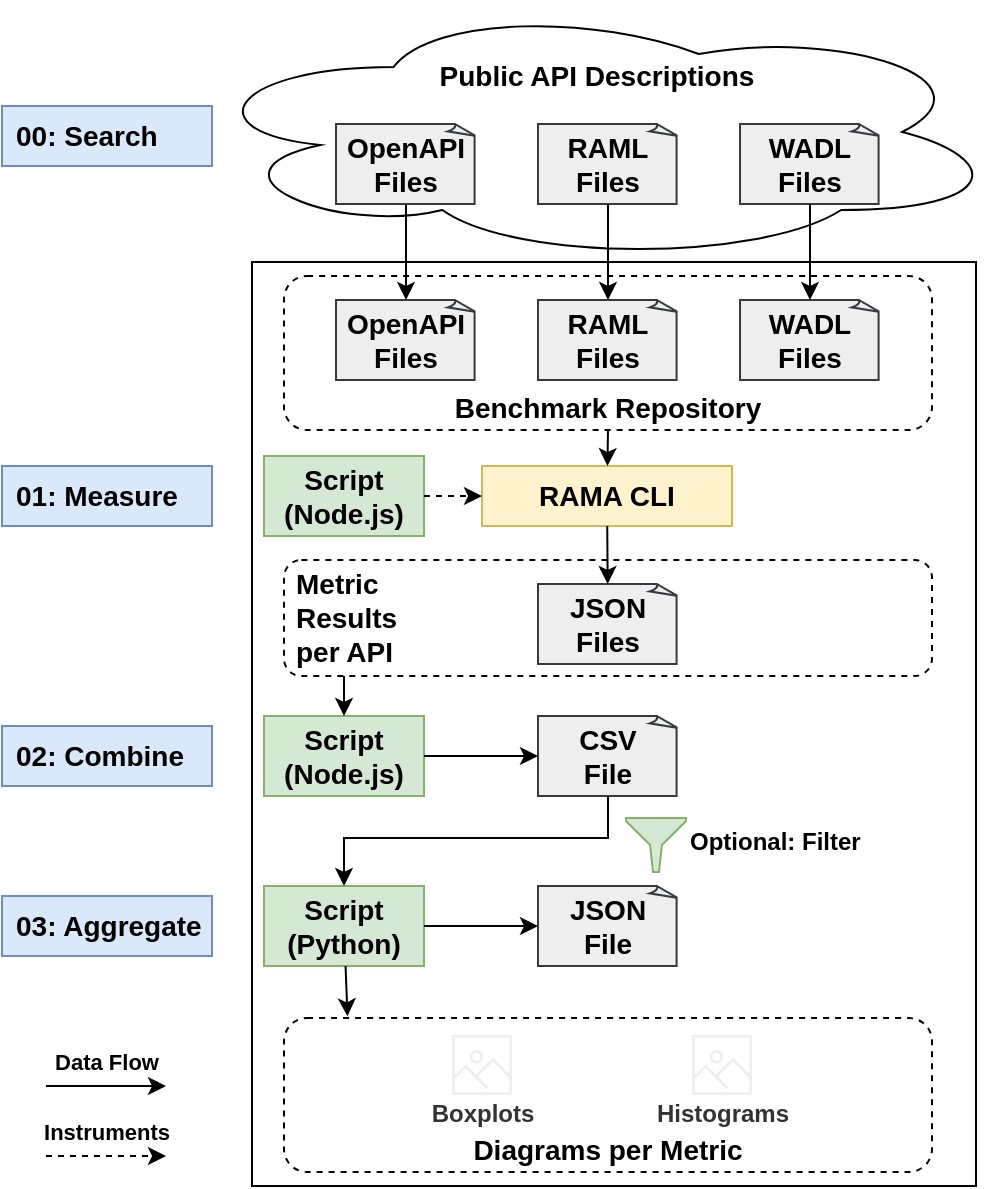 <mxfile version="12.4.2" type="device" pages="1"><diagram id="nR08aBF_8X29XFwnHsQa" name="Page-1"><mxGraphModel dx="1422" dy="846" grid="1" gridSize="10" guides="1" tooltips="1" connect="1" arrows="1" fold="1" page="1" pageScale="1" pageWidth="827" pageHeight="1169" math="0" shadow="0"><root><mxCell id="0"/><mxCell id="1" parent="0"/><mxCell id="19kTEf4CQQbV0wNpPQFs-9" value="&lt;b style=&quot;font-size: 14px;&quot;&gt;&lt;font style=&quot;font-size: 14px;&quot;&gt;Public API Descriptions&lt;/font&gt;&lt;/b&gt;" style="ellipse;shape=cloud;whiteSpace=wrap;html=1;rotation=0;verticalAlign=top;spacingTop=22;fontSize=14;" parent="1" vertex="1"><mxGeometry x="119" y="173" width="407" height="130" as="geometry"/></mxCell><mxCell id="g9fGr14iFngD2E7_xV4k-18" value="" style="rounded=0;whiteSpace=wrap;html=1;fontSize=14;verticalAlign=top;strokeColor=#000000;labelBorderColor=none;fontStyle=1" parent="1" vertex="1"><mxGeometry x="150" y="303" width="362" height="462" as="geometry"/></mxCell><mxCell id="g9fGr14iFngD2E7_xV4k-32" value="&lt;font style=&quot;font-size: 14px&quot;&gt;Benchmark Repository&lt;/font&gt;" style="rounded=1;whiteSpace=wrap;html=1;dashed=1;labelPosition=center;verticalLabelPosition=middle;align=center;verticalAlign=bottom;fontSize=14;fontStyle=1" parent="1" vertex="1"><mxGeometry x="166" y="310" width="324" height="77" as="geometry"/></mxCell><mxCell id="eQPoFbcavhC3pSA8EuiC-2" value="" style="rounded=0;orthogonalLoop=1;jettySize=auto;html=1;fontSize=14;fontStyle=1" parent="1" source="eQPoFbcavhC3pSA8EuiC-11" target="19kTEf4CQQbV0wNpPQFs-4" edge="1"><mxGeometry relative="1" as="geometry"><mxPoint x="118" y="115" as="sourcePoint"/><mxPoint x="239" y="280" as="targetPoint"/></mxGeometry></mxCell><mxCell id="eQPoFbcavhC3pSA8EuiC-11" value="OpenAPI Files" style="whiteSpace=wrap;html=1;shape=mxgraph.basic.document;fontSize=14;fontStyle=1;fillColor=#eeeeee;strokeColor=#36393d;" parent="1" vertex="1"><mxGeometry x="192" y="234" width="70" height="40" as="geometry"/></mxCell><mxCell id="38_0ulW3ow0ENz1I96El-4" value="RAMA CLI" style="rounded=0;whiteSpace=wrap;html=1;fontSize=14;fontStyle=1;fillColor=#fff2cc;strokeColor=#d6b656;" parent="1" vertex="1"><mxGeometry x="265" y="405" width="125" height="30" as="geometry"/></mxCell><mxCell id="19kTEf4CQQbV0wNpPQFs-1" value="RAML Files" style="whiteSpace=wrap;html=1;shape=mxgraph.basic.document;fontSize=14;fontStyle=1;fillColor=#eeeeee;strokeColor=#36393d;" parent="1" vertex="1"><mxGeometry x="293" y="234" width="70" height="40" as="geometry"/></mxCell><mxCell id="19kTEf4CQQbV0wNpPQFs-2" value="WADL Files" style="whiteSpace=wrap;html=1;shape=mxgraph.basic.document;fontSize=14;fontStyle=1;fillColor=#eeeeee;strokeColor=#36393d;" parent="1" vertex="1"><mxGeometry x="394" y="234" width="70" height="40" as="geometry"/></mxCell><mxCell id="19kTEf4CQQbV0wNpPQFs-3" value="00: Search" style="rounded=0;whiteSpace=wrap;html=1;fontSize=14;fontStyle=1;fillColor=#dae8fc;strokeColor=#6c8ebf;align=left;spacingLeft=5;" parent="1" vertex="1"><mxGeometry x="25" y="225" width="105" height="30" as="geometry"/></mxCell><mxCell id="19kTEf4CQQbV0wNpPQFs-4" value="OpenAPI Files" style="whiteSpace=wrap;html=1;shape=mxgraph.basic.document;fontSize=14;fontStyle=1;fillColor=#eeeeee;strokeColor=#36393d;" parent="1" vertex="1"><mxGeometry x="192" y="322" width="70" height="40" as="geometry"/></mxCell><mxCell id="19kTEf4CQQbV0wNpPQFs-5" value="RAML Files" style="whiteSpace=wrap;html=1;shape=mxgraph.basic.document;fontSize=14;fontStyle=1;fillColor=#eeeeee;strokeColor=#36393d;" parent="1" vertex="1"><mxGeometry x="293" y="322" width="70" height="40" as="geometry"/></mxCell><mxCell id="19kTEf4CQQbV0wNpPQFs-6" value="WADL Files" style="whiteSpace=wrap;html=1;shape=mxgraph.basic.document;fontSize=14;fontStyle=1;fillColor=#eeeeee;strokeColor=#36393d;" parent="1" vertex="1"><mxGeometry x="394" y="322" width="70" height="40" as="geometry"/></mxCell><mxCell id="19kTEf4CQQbV0wNpPQFs-7" value="" style="rounded=0;orthogonalLoop=1;jettySize=auto;html=1;fontSize=14;fontStyle=1" parent="1" source="19kTEf4CQQbV0wNpPQFs-1" target="19kTEf4CQQbV0wNpPQFs-5" edge="1"><mxGeometry relative="1" as="geometry"><mxPoint x="237" y="275" as="sourcePoint"/><mxPoint x="237" y="330" as="targetPoint"/></mxGeometry></mxCell><mxCell id="19kTEf4CQQbV0wNpPQFs-8" value="" style="rounded=0;orthogonalLoop=1;jettySize=auto;html=1;fontSize=14;fontStyle=1" parent="1" source="19kTEf4CQQbV0wNpPQFs-2" target="19kTEf4CQQbV0wNpPQFs-6" edge="1"><mxGeometry relative="1" as="geometry"><mxPoint x="247" y="285" as="sourcePoint"/><mxPoint x="247" y="340" as="targetPoint"/></mxGeometry></mxCell><mxCell id="19kTEf4CQQbV0wNpPQFs-10" value="01: Measure" style="rounded=0;whiteSpace=wrap;html=1;fontSize=14;fontStyle=1;fillColor=#dae8fc;strokeColor=#6c8ebf;align=left;spacingLeft=5;" parent="1" vertex="1"><mxGeometry x="25" y="405" width="105" height="30" as="geometry"/></mxCell><mxCell id="19kTEf4CQQbV0wNpPQFs-11" value="Script&lt;br&gt;(Node.js)" style="rounded=0;whiteSpace=wrap;html=1;fontSize=14;fontStyle=1;fillColor=#d5e8d4;strokeColor=#82b366;" parent="1" vertex="1"><mxGeometry x="156" y="400" width="80" height="40" as="geometry"/></mxCell><mxCell id="19kTEf4CQQbV0wNpPQFs-12" value="" style="rounded=0;orthogonalLoop=1;jettySize=auto;html=1;fontSize=14;fontStyle=1;exitX=0.5;exitY=1;exitDx=0;exitDy=0;" parent="1" source="g9fGr14iFngD2E7_xV4k-32" target="38_0ulW3ow0ENz1I96El-4" edge="1"><mxGeometry relative="1" as="geometry"><mxPoint x="439" y="269" as="sourcePoint"/><mxPoint x="439" y="337" as="targetPoint"/></mxGeometry></mxCell><mxCell id="19kTEf4CQQbV0wNpPQFs-13" value="" style="rounded=0;orthogonalLoop=1;jettySize=auto;html=1;fontSize=14;fontStyle=1;dashed=1;" parent="1" source="19kTEf4CQQbV0wNpPQFs-11" target="38_0ulW3ow0ENz1I96El-4" edge="1"><mxGeometry relative="1" as="geometry"><mxPoint x="338" y="405" as="sourcePoint"/><mxPoint x="338" y="440" as="targetPoint"/></mxGeometry></mxCell><mxCell id="19kTEf4CQQbV0wNpPQFs-14" value="02: Combine" style="rounded=0;whiteSpace=wrap;html=1;fontSize=14;fontStyle=1;fillColor=#dae8fc;strokeColor=#6c8ebf;align=left;spacingLeft=5;" parent="1" vertex="1"><mxGeometry x="25" y="535" width="105" height="30" as="geometry"/></mxCell><mxCell id="19kTEf4CQQbV0wNpPQFs-15" value="03: Aggregate" style="rounded=0;whiteSpace=wrap;html=1;fontSize=14;fontStyle=1;fillColor=#dae8fc;strokeColor=#6c8ebf;align=left;spacingLeft=5;" parent="1" vertex="1"><mxGeometry x="25" y="620" width="105" height="30" as="geometry"/></mxCell><mxCell id="19kTEf4CQQbV0wNpPQFs-16" value="Script&lt;br&gt;(Node.js)" style="rounded=0;whiteSpace=wrap;html=1;fontSize=14;fontStyle=1;fillColor=#d5e8d4;strokeColor=#82b366;" parent="1" vertex="1"><mxGeometry x="156" y="530" width="80" height="40" as="geometry"/></mxCell><mxCell id="19kTEf4CQQbV0wNpPQFs-17" value="&lt;font style=&quot;font-size: 14px&quot;&gt;Metric&lt;br&gt;Results&lt;br&gt;per API&lt;/font&gt;" style="rounded=1;whiteSpace=wrap;html=1;dashed=1;labelPosition=right;verticalLabelPosition=middle;align=left;verticalAlign=middle;fontSize=14;fontStyle=1;spacingLeft=-320;spacingRight=0;" parent="1" vertex="1"><mxGeometry x="166" y="452" width="324" height="58" as="geometry"/></mxCell><mxCell id="19kTEf4CQQbV0wNpPQFs-18" value="JSON Files" style="whiteSpace=wrap;html=1;shape=mxgraph.basic.document;fontSize=14;fontStyle=1;fillColor=#eeeeee;strokeColor=#36393d;" parent="1" vertex="1"><mxGeometry x="293" y="464" width="70" height="40" as="geometry"/></mxCell><mxCell id="19kTEf4CQQbV0wNpPQFs-19" value="" style="rounded=0;orthogonalLoop=1;jettySize=auto;html=1;fontSize=14;fontStyle=1;" parent="1" source="38_0ulW3ow0ENz1I96El-4" target="19kTEf4CQQbV0wNpPQFs-18" edge="1"><mxGeometry relative="1" as="geometry"><mxPoint x="338" y="405" as="sourcePoint"/><mxPoint x="338" y="440" as="targetPoint"/></mxGeometry></mxCell><mxCell id="19kTEf4CQQbV0wNpPQFs-20" value="CSV&lt;br&gt;File" style="whiteSpace=wrap;html=1;shape=mxgraph.basic.document;fontSize=14;fontStyle=1;fillColor=#eeeeee;strokeColor=#36393d;" parent="1" vertex="1"><mxGeometry x="293" y="530" width="70" height="40" as="geometry"/></mxCell><mxCell id="19kTEf4CQQbV0wNpPQFs-21" value="" style="rounded=0;orthogonalLoop=1;jettySize=auto;html=1;fontSize=14;fontStyle=1;entryX=0.5;entryY=0;entryDx=0;entryDy=0;" parent="1" target="19kTEf4CQQbV0wNpPQFs-16" edge="1"><mxGeometry relative="1" as="geometry"><mxPoint x="196" y="510" as="sourcePoint"/><mxPoint x="338" y="474" as="targetPoint"/></mxGeometry></mxCell><mxCell id="19kTEf4CQQbV0wNpPQFs-22" value="" style="rounded=0;orthogonalLoop=1;jettySize=auto;html=1;fontSize=14;fontStyle=1;" parent="1" source="19kTEf4CQQbV0wNpPQFs-16" target="19kTEf4CQQbV0wNpPQFs-20" edge="1"><mxGeometry relative="1" as="geometry"><mxPoint x="348" y="431" as="sourcePoint"/><mxPoint x="348" y="466" as="targetPoint"/></mxGeometry></mxCell><mxCell id="19kTEf4CQQbV0wNpPQFs-23" value="Script&lt;br&gt;(Python)" style="rounded=0;whiteSpace=wrap;html=1;fontSize=14;fontStyle=1;fillColor=#d5e8d4;strokeColor=#82b366;" parent="1" vertex="1"><mxGeometry x="156" y="615" width="80" height="40" as="geometry"/></mxCell><mxCell id="19kTEf4CQQbV0wNpPQFs-24" value="" style="rounded=0;orthogonalLoop=1;jettySize=auto;html=1;fontSize=14;fontStyle=1;exitX=0.5;exitY=1;exitDx=0;exitDy=0;exitPerimeter=0;entryX=0.5;entryY=0;entryDx=0;entryDy=0;edgeStyle=orthogonalEdgeStyle;" parent="1" source="19kTEf4CQQbV0wNpPQFs-20" target="19kTEf4CQQbV0wNpPQFs-23" edge="1"><mxGeometry relative="1" as="geometry"><mxPoint x="246" y="565.0" as="sourcePoint"/><mxPoint x="303" y="565.0" as="targetPoint"/><Array as="points"><mxPoint x="328" y="591"/><mxPoint x="196" y="591"/></Array></mxGeometry></mxCell><mxCell id="19kTEf4CQQbV0wNpPQFs-25" value="JSON&lt;br&gt;File" style="whiteSpace=wrap;html=1;shape=mxgraph.basic.document;fontSize=14;fontStyle=1;fillColor=#eeeeee;strokeColor=#36393d;" parent="1" vertex="1"><mxGeometry x="293" y="615" width="70" height="40" as="geometry"/></mxCell><mxCell id="19kTEf4CQQbV0wNpPQFs-26" value="&lt;b&gt;&lt;font style=&quot;font-size: 12px&quot;&gt;Optional: Filter&lt;/font&gt;&lt;/b&gt;" style="aspect=fixed;pointerEvents=1;shadow=0;dashed=0;html=1;strokeColor=#82b366;labelPosition=right;verticalLabelPosition=middle;verticalAlign=top;align=left;fillColor=#d5e8d4;shape=mxgraph.mscae.enterprise.filter;fontSize=14;spacingTop=-4;" parent="1" vertex="1"><mxGeometry x="337" y="581" width="30" height="27" as="geometry"/></mxCell><mxCell id="19kTEf4CQQbV0wNpPQFs-29" value="" style="rounded=0;orthogonalLoop=1;jettySize=auto;html=1;fontSize=14;fontStyle=1;" parent="1" source="19kTEf4CQQbV0wNpPQFs-23" target="19kTEf4CQQbV0wNpPQFs-25" edge="1"><mxGeometry relative="1" as="geometry"><mxPoint x="246" y="565" as="sourcePoint"/><mxPoint x="303" y="565" as="targetPoint"/></mxGeometry></mxCell><mxCell id="19kTEf4CQQbV0wNpPQFs-30" value="&lt;font style=&quot;font-size: 14px&quot;&gt;Diagrams per Metric&lt;/font&gt;" style="rounded=1;whiteSpace=wrap;html=1;dashed=1;labelPosition=center;verticalLabelPosition=middle;align=center;verticalAlign=bottom;fontSize=14;fontStyle=1" parent="1" vertex="1"><mxGeometry x="166" y="681" width="324" height="77" as="geometry"/></mxCell><mxCell id="19kTEf4CQQbV0wNpPQFs-31" value="&lt;font size=&quot;1&quot;&gt;&lt;b style=&quot;font-size: 12px&quot;&gt;Boxplots&lt;/b&gt;&lt;/font&gt;" style="outlineConnect=0;fontColor=#333333;fillColor=#EEEEEE;strokeColor=#666666;dashed=0;verticalLabelPosition=bottom;verticalAlign=top;align=center;html=1;fontSize=12;fontStyle=0;aspect=fixed;pointerEvents=1;shape=mxgraph.aws4.container_registry_image;labelPosition=center;spacingTop=-5;" parent="1" vertex="1"><mxGeometry x="250" y="689.5" width="30" height="30" as="geometry"/></mxCell><mxCell id="19kTEf4CQQbV0wNpPQFs-32" value="&lt;font size=&quot;1&quot;&gt;&lt;b style=&quot;font-size: 12px&quot;&gt;Histograms&lt;/b&gt;&lt;/font&gt;" style="outlineConnect=0;fontColor=#333333;fillColor=#EEEEEE;strokeColor=#666666;dashed=0;verticalLabelPosition=bottom;verticalAlign=top;align=center;html=1;fontSize=12;fontStyle=0;aspect=fixed;pointerEvents=1;shape=mxgraph.aws4.container_registry_image;labelPosition=center;spacingTop=-5;" parent="1" vertex="1"><mxGeometry x="370" y="689.5" width="30" height="30" as="geometry"/></mxCell><mxCell id="19kTEf4CQQbV0wNpPQFs-34" value="" style="rounded=0;orthogonalLoop=1;jettySize=auto;html=1;fontSize=14;fontStyle=1;entryX=0.098;entryY=-0.011;entryDx=0;entryDy=0;entryPerimeter=0;" parent="1" source="19kTEf4CQQbV0wNpPQFs-23" target="19kTEf4CQQbV0wNpPQFs-30" edge="1"><mxGeometry relative="1" as="geometry"><mxPoint x="246" y="650" as="sourcePoint"/><mxPoint x="303" y="650" as="targetPoint"/></mxGeometry></mxCell><mxCell id="19kTEf4CQQbV0wNpPQFs-35" value="Data Flow" style="rounded=0;orthogonalLoop=1;jettySize=auto;html=1;fontSize=11;fontStyle=1;spacingTop=15;" parent="1" edge="1"><mxGeometry x="-0.006" y="20" relative="1" as="geometry"><mxPoint x="47" y="715" as="sourcePoint"/><mxPoint x="107" y="715" as="targetPoint"/><mxPoint as="offset"/></mxGeometry></mxCell><mxCell id="19kTEf4CQQbV0wNpPQFs-36" value="Instruments" style="rounded=0;orthogonalLoop=1;jettySize=auto;html=1;fontSize=11;fontStyle=1;spacingTop=15;dashed=1;" parent="1" edge="1"><mxGeometry x="-0.006" y="20" relative="1" as="geometry"><mxPoint x="47" y="750" as="sourcePoint"/><mxPoint x="107" y="750" as="targetPoint"/><mxPoint as="offset"/></mxGeometry></mxCell></root></mxGraphModel></diagram></mxfile>